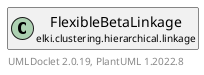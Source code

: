 @startuml
    remove .*\.(Instance|Par|Parameterizer|Factory)$
    set namespaceSeparator none
    hide empty fields
    hide empty methods

    class "<size:14>FlexibleBetaLinkage.Par\n<size:10>elki.clustering.hierarchical.linkage" as elki.clustering.hierarchical.linkage.FlexibleBetaLinkage.Par [[FlexibleBetaLinkage.Par.html]] {
        {static} +BETA_ID: OptionID
        ~beta: double
        +configure(Parameterization): void
        +make(): FlexibleBetaLinkage
    }

    interface "<size:14>Parameterizer\n<size:10>elki.utilities.optionhandling" as elki.utilities.optionhandling.Parameterizer [[../../../utilities/optionhandling/Parameterizer.html]] {
        {abstract} +make(): Object
    }
    class "<size:14>FlexibleBetaLinkage\n<size:10>elki.clustering.hierarchical.linkage" as elki.clustering.hierarchical.linkage.FlexibleBetaLinkage [[FlexibleBetaLinkage.html]]

    elki.utilities.optionhandling.Parameterizer <|.. elki.clustering.hierarchical.linkage.FlexibleBetaLinkage.Par
    elki.clustering.hierarchical.linkage.FlexibleBetaLinkage +-- elki.clustering.hierarchical.linkage.FlexibleBetaLinkage.Par

    center footer UMLDoclet 2.0.19, PlantUML 1.2022.8
@enduml
